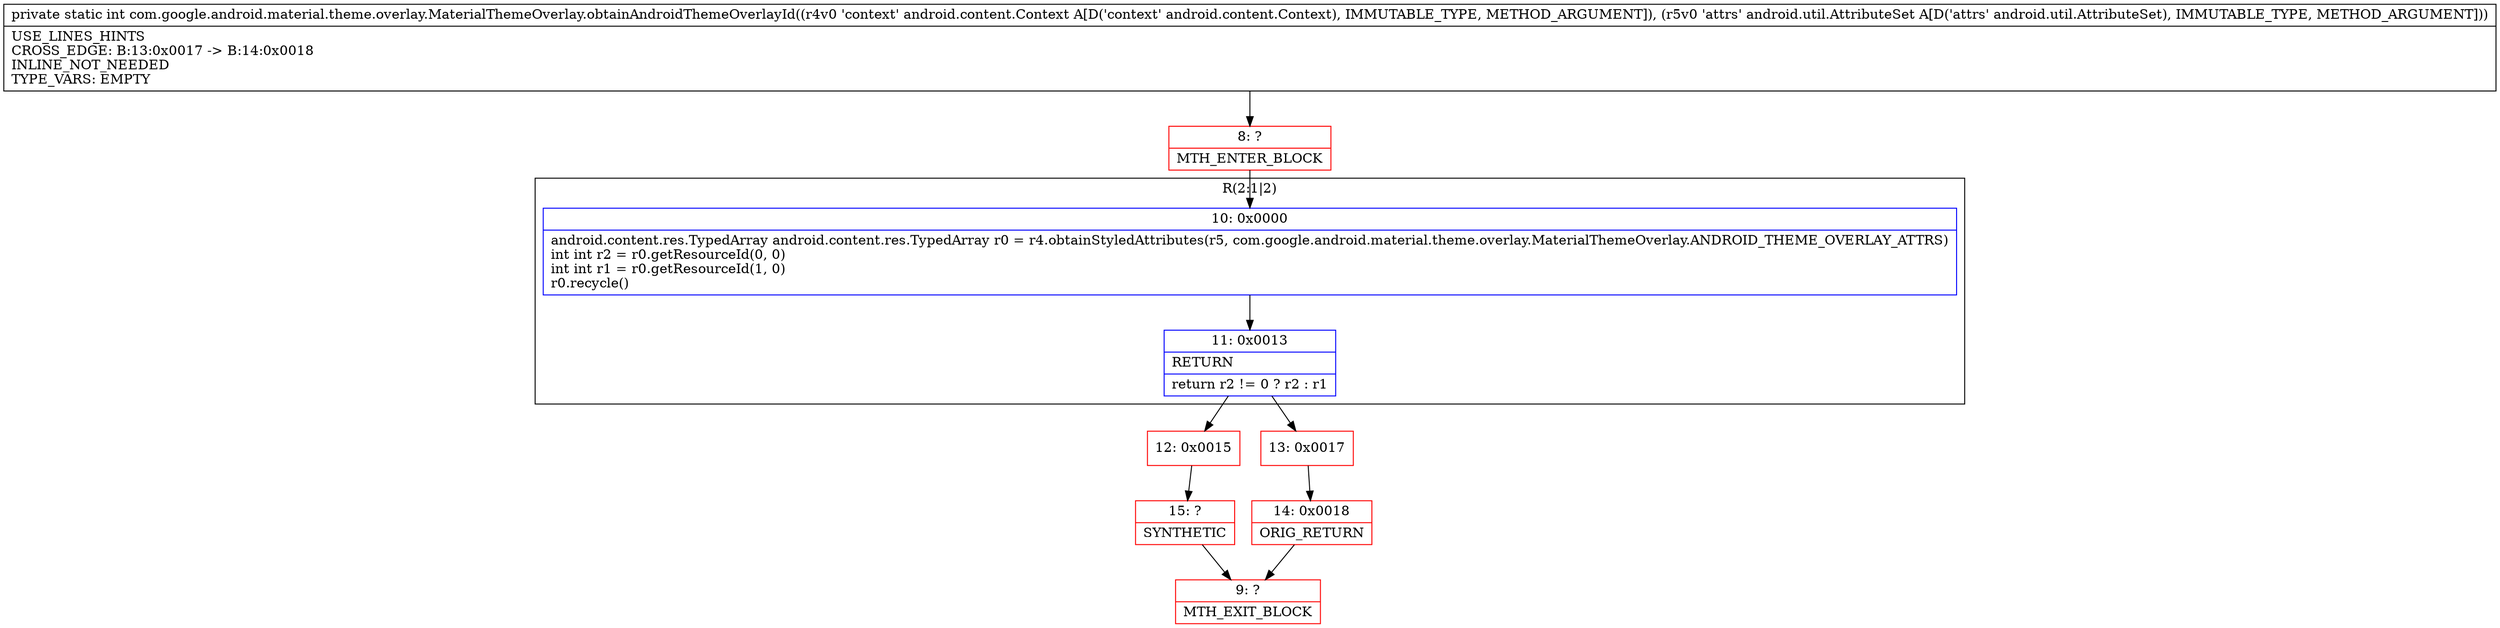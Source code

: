 digraph "CFG forcom.google.android.material.theme.overlay.MaterialThemeOverlay.obtainAndroidThemeOverlayId(Landroid\/content\/Context;Landroid\/util\/AttributeSet;)I" {
subgraph cluster_Region_3504688 {
label = "R(2:1|2)";
node [shape=record,color=blue];
Node_10 [shape=record,label="{10\:\ 0x0000|android.content.res.TypedArray android.content.res.TypedArray r0 = r4.obtainStyledAttributes(r5, com.google.android.material.theme.overlay.MaterialThemeOverlay.ANDROID_THEME_OVERLAY_ATTRS)\lint int r2 = r0.getResourceId(0, 0)\lint int r1 = r0.getResourceId(1, 0)\lr0.recycle()\l}"];
Node_11 [shape=record,label="{11\:\ 0x0013|RETURN\l|return r2 != 0 ? r2 : r1\l}"];
}
Node_8 [shape=record,color=red,label="{8\:\ ?|MTH_ENTER_BLOCK\l}"];
Node_12 [shape=record,color=red,label="{12\:\ 0x0015}"];
Node_15 [shape=record,color=red,label="{15\:\ ?|SYNTHETIC\l}"];
Node_9 [shape=record,color=red,label="{9\:\ ?|MTH_EXIT_BLOCK\l}"];
Node_13 [shape=record,color=red,label="{13\:\ 0x0017}"];
Node_14 [shape=record,color=red,label="{14\:\ 0x0018|ORIG_RETURN\l}"];
MethodNode[shape=record,label="{private static int com.google.android.material.theme.overlay.MaterialThemeOverlay.obtainAndroidThemeOverlayId((r4v0 'context' android.content.Context A[D('context' android.content.Context), IMMUTABLE_TYPE, METHOD_ARGUMENT]), (r5v0 'attrs' android.util.AttributeSet A[D('attrs' android.util.AttributeSet), IMMUTABLE_TYPE, METHOD_ARGUMENT]))  | USE_LINES_HINTS\lCROSS_EDGE: B:13:0x0017 \-\> B:14:0x0018\lINLINE_NOT_NEEDED\lTYPE_VARS: EMPTY\l}"];
MethodNode -> Node_8;Node_10 -> Node_11;
Node_11 -> Node_12;
Node_11 -> Node_13;
Node_8 -> Node_10;
Node_12 -> Node_15;
Node_15 -> Node_9;
Node_13 -> Node_14;
Node_14 -> Node_9;
}


